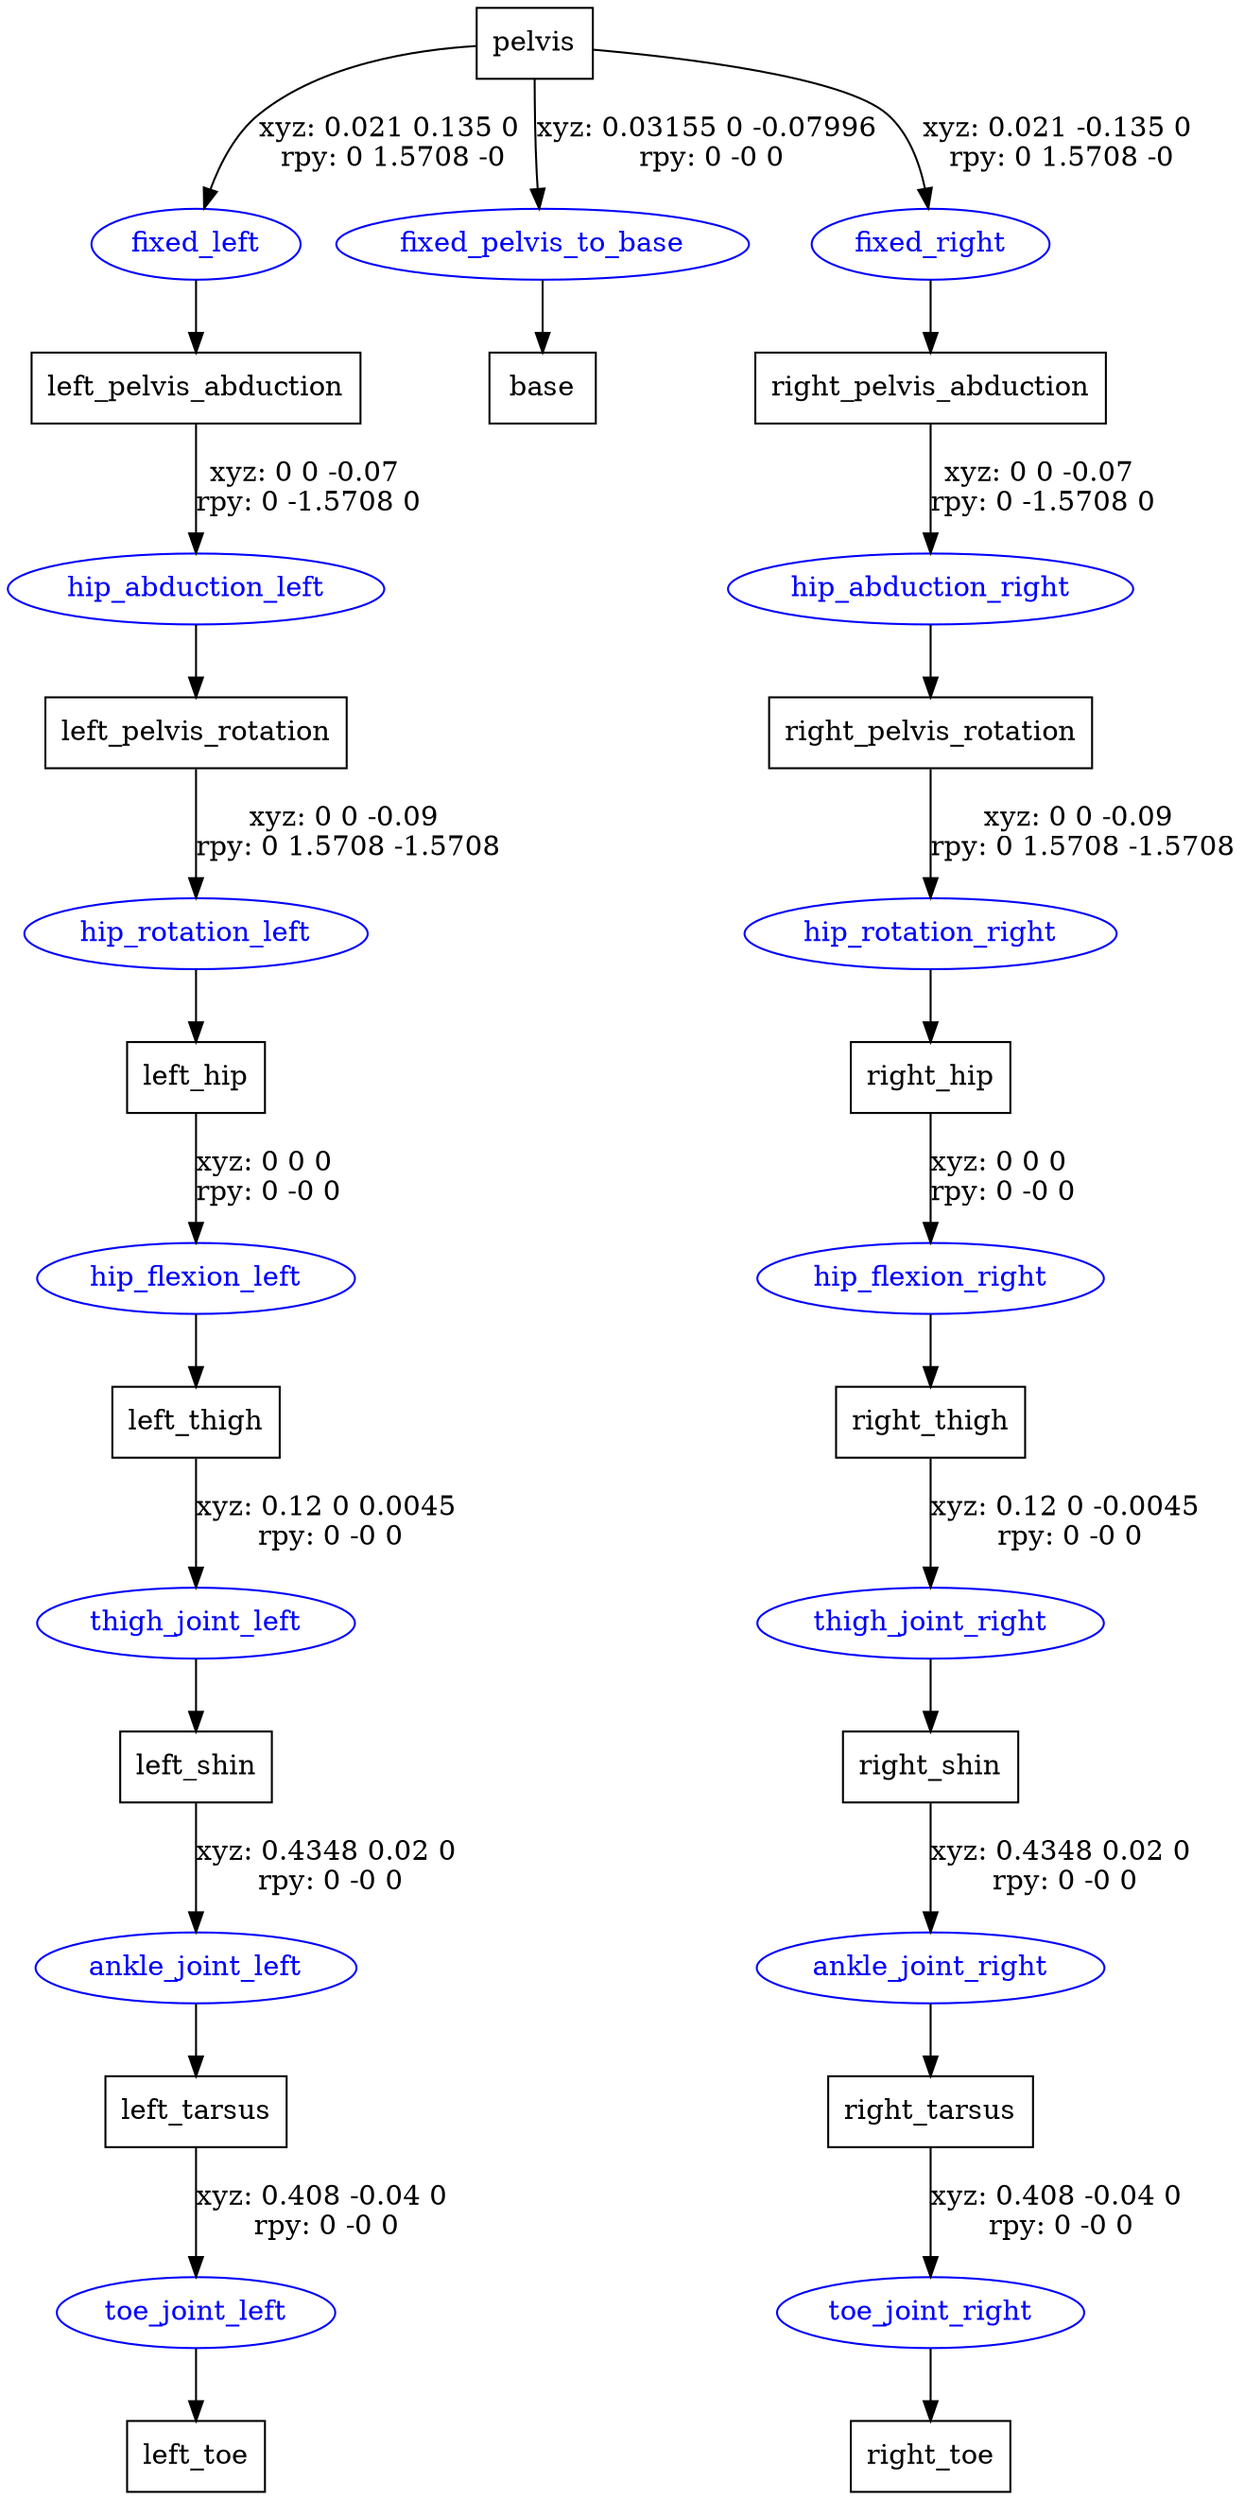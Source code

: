 digraph G {
node [shape=box];
"pelvis" [label="pelvis"];
"left_pelvis_abduction" [label="left_pelvis_abduction"];
"left_pelvis_rotation" [label="left_pelvis_rotation"];
"left_hip" [label="left_hip"];
"left_thigh" [label="left_thigh"];
"left_shin" [label="left_shin"];
"left_tarsus" [label="left_tarsus"];
"left_toe" [label="left_toe"];
"base" [label="base"];
"right_pelvis_abduction" [label="right_pelvis_abduction"];
"right_pelvis_rotation" [label="right_pelvis_rotation"];
"right_hip" [label="right_hip"];
"right_thigh" [label="right_thigh"];
"right_shin" [label="right_shin"];
"right_tarsus" [label="right_tarsus"];
"right_toe" [label="right_toe"];
node [shape=ellipse, color=blue, fontcolor=blue];
"pelvis" -> "fixed_left" [label="xyz: 0.021 0.135 0 \nrpy: 0 1.5708 -0"]
"fixed_left" -> "left_pelvis_abduction"
"left_pelvis_abduction" -> "hip_abduction_left" [label="xyz: 0 0 -0.07 \nrpy: 0 -1.5708 0"]
"hip_abduction_left" -> "left_pelvis_rotation"
"left_pelvis_rotation" -> "hip_rotation_left" [label="xyz: 0 0 -0.09 \nrpy: 0 1.5708 -1.5708"]
"hip_rotation_left" -> "left_hip"
"left_hip" -> "hip_flexion_left" [label="xyz: 0 0 0 \nrpy: 0 -0 0"]
"hip_flexion_left" -> "left_thigh"
"left_thigh" -> "thigh_joint_left" [label="xyz: 0.12 0 0.0045 \nrpy: 0 -0 0"]
"thigh_joint_left" -> "left_shin"
"left_shin" -> "ankle_joint_left" [label="xyz: 0.4348 0.02 0 \nrpy: 0 -0 0"]
"ankle_joint_left" -> "left_tarsus"
"left_tarsus" -> "toe_joint_left" [label="xyz: 0.408 -0.04 0 \nrpy: 0 -0 0"]
"toe_joint_left" -> "left_toe"
"pelvis" -> "fixed_pelvis_to_base" [label="xyz: 0.03155 0 -0.07996 \nrpy: 0 -0 0"]
"fixed_pelvis_to_base" -> "base"
"pelvis" -> "fixed_right" [label="xyz: 0.021 -0.135 0 \nrpy: 0 1.5708 -0"]
"fixed_right" -> "right_pelvis_abduction"
"right_pelvis_abduction" -> "hip_abduction_right" [label="xyz: 0 0 -0.07 \nrpy: 0 -1.5708 0"]
"hip_abduction_right" -> "right_pelvis_rotation"
"right_pelvis_rotation" -> "hip_rotation_right" [label="xyz: 0 0 -0.09 \nrpy: 0 1.5708 -1.5708"]
"hip_rotation_right" -> "right_hip"
"right_hip" -> "hip_flexion_right" [label="xyz: 0 0 0 \nrpy: 0 -0 0"]
"hip_flexion_right" -> "right_thigh"
"right_thigh" -> "thigh_joint_right" [label="xyz: 0.12 0 -0.0045 \nrpy: 0 -0 0"]
"thigh_joint_right" -> "right_shin"
"right_shin" -> "ankle_joint_right" [label="xyz: 0.4348 0.02 0 \nrpy: 0 -0 0"]
"ankle_joint_right" -> "right_tarsus"
"right_tarsus" -> "toe_joint_right" [label="xyz: 0.408 -0.04 0 \nrpy: 0 -0 0"]
"toe_joint_right" -> "right_toe"
}
